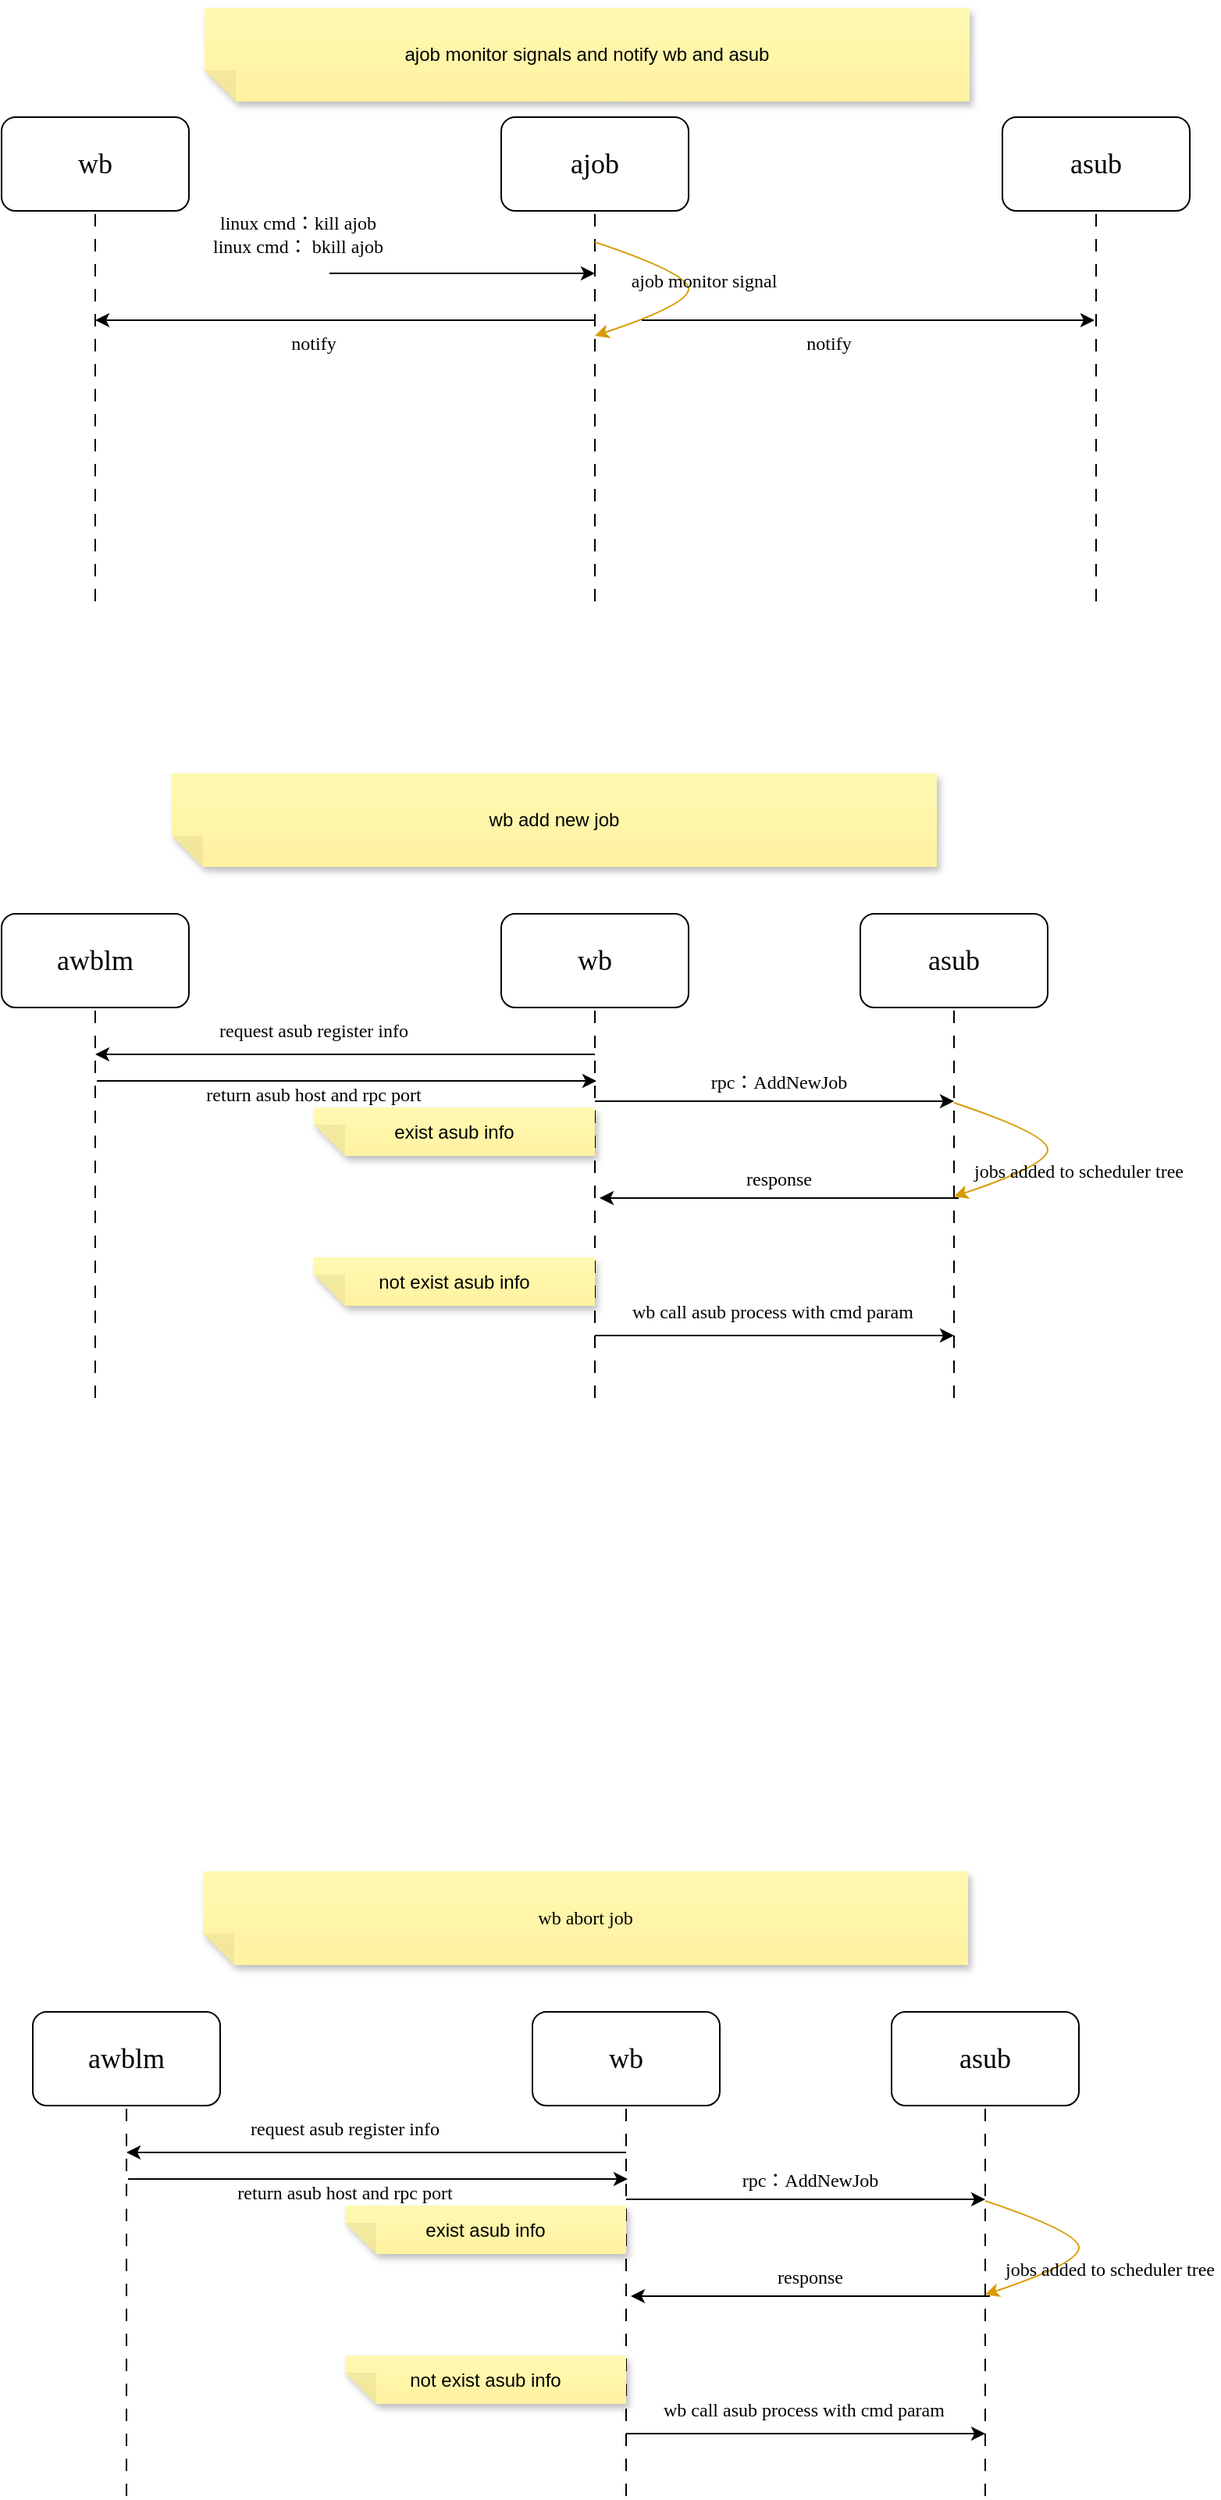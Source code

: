 <mxfile version="21.3.8" type="github">
  <diagram name="第 1 页" id="031bMvq9h8xTDyPAfoK8">
    <mxGraphModel dx="1149" dy="730" grid="1" gridSize="10" guides="1" tooltips="1" connect="1" arrows="1" fold="1" page="1" pageScale="1" pageWidth="827" pageHeight="1169" math="0" shadow="0">
      <root>
        <mxCell id="0" />
        <mxCell id="1" parent="0" />
        <mxCell id="ADvZMuszF9SiM-3VMvqv-1" value="&lt;font face=&quot;Times New Roman&quot; style=&quot;font-size: 18px;&quot;&gt;ajob&lt;/font&gt;" style="rounded=1;whiteSpace=wrap;html=1;" parent="1" vertex="1">
          <mxGeometry x="380" y="120" width="120" height="60" as="geometry" />
        </mxCell>
        <mxCell id="ADvZMuszF9SiM-3VMvqv-2" value="" style="endArrow=none;html=1;rounded=0;entryX=0.5;entryY=1;entryDx=0;entryDy=0;dashed=1;dashPattern=8 8;" parent="1" target="ADvZMuszF9SiM-3VMvqv-1" edge="1">
          <mxGeometry width="50" height="50" relative="1" as="geometry">
            <mxPoint x="440" y="430" as="sourcePoint" />
            <mxPoint x="470" y="230" as="targetPoint" />
          </mxGeometry>
        </mxCell>
        <mxCell id="ADvZMuszF9SiM-3VMvqv-4" value="&lt;font face=&quot;Times New Roman&quot;&gt;linux cmd：kill ajob&lt;br&gt;linux cmd： bkill ajob&lt;/font&gt;" style="text;strokeColor=none;align=center;fillColor=none;html=1;verticalAlign=middle;whiteSpace=wrap;rounded=0;" parent="1" vertex="1">
          <mxGeometry x="180" y="180" width="140" height="30" as="geometry" />
        </mxCell>
        <mxCell id="ADvZMuszF9SiM-3VMvqv-5" value="" style="endArrow=classic;html=1;rounded=0;" parent="1" edge="1">
          <mxGeometry width="50" height="50" relative="1" as="geometry">
            <mxPoint x="270" y="220" as="sourcePoint" />
            <mxPoint x="440" y="220" as="targetPoint" />
          </mxGeometry>
        </mxCell>
        <mxCell id="ADvZMuszF9SiM-3VMvqv-6" value="" style="curved=1;endArrow=none;html=1;rounded=0;startArrow=classic;startFill=1;endFill=0;fillColor=#ffe6cc;strokeColor=#d79b00;" parent="1" edge="1">
          <mxGeometry width="50" height="50" relative="1" as="geometry">
            <mxPoint x="440" y="260" as="sourcePoint" />
            <mxPoint x="440" y="200" as="targetPoint" />
            <Array as="points">
              <mxPoint x="500" y="240" />
              <mxPoint x="500" y="220" />
            </Array>
          </mxGeometry>
        </mxCell>
        <mxCell id="ADvZMuszF9SiM-3VMvqv-7" value="&lt;font face=&quot;Times New Roman&quot;&gt;ajob monitor signal&lt;/font&gt;" style="text;strokeColor=none;align=center;fillColor=none;html=1;verticalAlign=middle;whiteSpace=wrap;rounded=0;" parent="1" vertex="1">
          <mxGeometry x="440" y="210" width="140" height="30" as="geometry" />
        </mxCell>
        <mxCell id="ADvZMuszF9SiM-3VMvqv-8" value="&lt;span style=&quot;font-size: 18px;&quot;&gt;&lt;font face=&quot;Times New Roman&quot;&gt;wb&lt;/font&gt;&lt;/span&gt;" style="rounded=1;whiteSpace=wrap;html=1;" parent="1" vertex="1">
          <mxGeometry x="60" y="120" width="120" height="60" as="geometry" />
        </mxCell>
        <mxCell id="ADvZMuszF9SiM-3VMvqv-9" value="" style="endArrow=none;html=1;rounded=0;entryX=0.5;entryY=1;entryDx=0;entryDy=0;dashed=1;dashPattern=8 8;" parent="1" target="ADvZMuszF9SiM-3VMvqv-8" edge="1">
          <mxGeometry width="50" height="50" relative="1" as="geometry">
            <mxPoint x="120" y="430" as="sourcePoint" />
            <mxPoint x="150" y="230" as="targetPoint" />
          </mxGeometry>
        </mxCell>
        <mxCell id="ADvZMuszF9SiM-3VMvqv-11" value="&lt;span style=&quot;font-size: 18px;&quot;&gt;&lt;font face=&quot;Times New Roman&quot;&gt;asub&lt;/font&gt;&lt;/span&gt;" style="rounded=1;whiteSpace=wrap;html=1;" parent="1" vertex="1">
          <mxGeometry x="701" y="120" width="120" height="60" as="geometry" />
        </mxCell>
        <mxCell id="ADvZMuszF9SiM-3VMvqv-12" value="" style="endArrow=none;html=1;rounded=0;entryX=0.5;entryY=1;entryDx=0;entryDy=0;dashed=1;dashPattern=8 8;" parent="1" target="ADvZMuszF9SiM-3VMvqv-11" edge="1">
          <mxGeometry width="50" height="50" relative="1" as="geometry">
            <mxPoint x="761" y="430" as="sourcePoint" />
            <mxPoint x="791" y="230" as="targetPoint" />
          </mxGeometry>
        </mxCell>
        <mxCell id="ADvZMuszF9SiM-3VMvqv-14" value="" style="endArrow=none;html=1;rounded=0;startArrow=classic;startFill=1;endFill=0;" parent="1" edge="1">
          <mxGeometry width="50" height="50" relative="1" as="geometry">
            <mxPoint x="120" y="250" as="sourcePoint" />
            <mxPoint x="440" y="250" as="targetPoint" />
          </mxGeometry>
        </mxCell>
        <mxCell id="ADvZMuszF9SiM-3VMvqv-15" value="" style="endArrow=classic;html=1;rounded=0;startArrow=none;startFill=0;endFill=1;" parent="1" edge="1">
          <mxGeometry width="50" height="50" relative="1" as="geometry">
            <mxPoint x="470" y="250" as="sourcePoint" />
            <mxPoint x="760" y="250" as="targetPoint" />
          </mxGeometry>
        </mxCell>
        <mxCell id="ADvZMuszF9SiM-3VMvqv-16" value="&lt;font face=&quot;Times New Roman&quot;&gt;notify&lt;/font&gt;" style="text;strokeColor=none;align=center;fillColor=none;html=1;verticalAlign=middle;whiteSpace=wrap;rounded=0;" parent="1" vertex="1">
          <mxGeometry x="190" y="250" width="140" height="30" as="geometry" />
        </mxCell>
        <mxCell id="ADvZMuszF9SiM-3VMvqv-18" value="&lt;font face=&quot;Times New Roman&quot;&gt;notify&lt;/font&gt;" style="text;strokeColor=none;align=center;fillColor=none;html=1;verticalAlign=middle;whiteSpace=wrap;rounded=0;" parent="1" vertex="1">
          <mxGeometry x="520" y="250" width="140" height="30" as="geometry" />
        </mxCell>
        <mxCell id="ADvZMuszF9SiM-3VMvqv-19" value="ajob monitor signals and notify wb and asub" style="shape=note;whiteSpace=wrap;html=1;backgroundOutline=1;fontColor=#000000;darkOpacity=0.05;fillColor=#FFF9B2;strokeColor=none;fillStyle=solid;direction=west;gradientDirection=north;gradientColor=#FFF2A1;shadow=1;size=20;pointerEvents=1;" parent="1" vertex="1">
          <mxGeometry x="190" y="50" width="490" height="60" as="geometry" />
        </mxCell>
        <mxCell id="ADvZMuszF9SiM-3VMvqv-20" value="wb add new job" style="shape=note;whiteSpace=wrap;html=1;backgroundOutline=1;fontColor=#000000;darkOpacity=0.05;fillColor=#FFF9B2;strokeColor=none;fillStyle=solid;direction=west;gradientDirection=north;gradientColor=#FFF2A1;shadow=1;size=20;pointerEvents=1;" parent="1" vertex="1">
          <mxGeometry x="169" y="540" width="490" height="60" as="geometry" />
        </mxCell>
        <mxCell id="ADvZMuszF9SiM-3VMvqv-21" value="&lt;font face=&quot;Times New Roman&quot; style=&quot;font-size: 18px;&quot;&gt;wb&lt;/font&gt;" style="rounded=1;whiteSpace=wrap;html=1;" parent="1" vertex="1">
          <mxGeometry x="380" y="630" width="120" height="60" as="geometry" />
        </mxCell>
        <mxCell id="ADvZMuszF9SiM-3VMvqv-22" value="" style="endArrow=none;html=1;rounded=0;entryX=0.5;entryY=1;entryDx=0;entryDy=0;dashed=1;dashPattern=8 8;" parent="1" target="ADvZMuszF9SiM-3VMvqv-21" edge="1">
          <mxGeometry width="50" height="50" relative="1" as="geometry">
            <mxPoint x="440" y="940" as="sourcePoint" />
            <mxPoint x="470" y="740" as="targetPoint" />
          </mxGeometry>
        </mxCell>
        <mxCell id="ADvZMuszF9SiM-3VMvqv-27" value="&lt;span style=&quot;font-size: 18px;&quot;&gt;&lt;font face=&quot;Times New Roman&quot;&gt;awblm&lt;/font&gt;&lt;/span&gt;" style="rounded=1;whiteSpace=wrap;html=1;" parent="1" vertex="1">
          <mxGeometry x="60" y="630" width="120" height="60" as="geometry" />
        </mxCell>
        <mxCell id="ADvZMuszF9SiM-3VMvqv-28" value="" style="endArrow=none;html=1;rounded=0;entryX=0.5;entryY=1;entryDx=0;entryDy=0;dashed=1;dashPattern=8 8;" parent="1" target="ADvZMuszF9SiM-3VMvqv-27" edge="1">
          <mxGeometry width="50" height="50" relative="1" as="geometry">
            <mxPoint x="120" y="940" as="sourcePoint" />
            <mxPoint x="150" y="740" as="targetPoint" />
          </mxGeometry>
        </mxCell>
        <mxCell id="ADvZMuszF9SiM-3VMvqv-29" value="&lt;span style=&quot;font-size: 18px;&quot;&gt;&lt;font face=&quot;Times New Roman&quot;&gt;asub&lt;/font&gt;&lt;/span&gt;" style="rounded=1;whiteSpace=wrap;html=1;" parent="1" vertex="1">
          <mxGeometry x="610" y="630" width="120" height="60" as="geometry" />
        </mxCell>
        <mxCell id="ADvZMuszF9SiM-3VMvqv-30" value="" style="endArrow=none;html=1;rounded=0;entryX=0.5;entryY=1;entryDx=0;entryDy=0;dashed=1;dashPattern=8 8;" parent="1" target="ADvZMuszF9SiM-3VMvqv-29" edge="1">
          <mxGeometry width="50" height="50" relative="1" as="geometry">
            <mxPoint x="670" y="940" as="sourcePoint" />
            <mxPoint x="700" y="740" as="targetPoint" />
          </mxGeometry>
        </mxCell>
        <mxCell id="ADvZMuszF9SiM-3VMvqv-31" value="" style="endArrow=none;html=1;rounded=0;startArrow=classic;startFill=1;endFill=0;" parent="1" edge="1">
          <mxGeometry width="50" height="50" relative="1" as="geometry">
            <mxPoint x="120" y="720" as="sourcePoint" />
            <mxPoint x="440" y="720" as="targetPoint" />
          </mxGeometry>
        </mxCell>
        <mxCell id="ADvZMuszF9SiM-3VMvqv-32" value="" style="endArrow=classic;html=1;rounded=0;startArrow=none;startFill=0;endFill=1;" parent="1" edge="1">
          <mxGeometry width="50" height="50" relative="1" as="geometry">
            <mxPoint x="440" y="750" as="sourcePoint" />
            <mxPoint x="670" y="750" as="targetPoint" />
          </mxGeometry>
        </mxCell>
        <mxCell id="ADvZMuszF9SiM-3VMvqv-33" value="&lt;font face=&quot;Times New Roman&quot;&gt;request asub register info&lt;/font&gt;" style="text;strokeColor=none;align=center;fillColor=none;html=1;verticalAlign=middle;whiteSpace=wrap;rounded=0;" parent="1" vertex="1">
          <mxGeometry x="190" y="690" width="140" height="30" as="geometry" />
        </mxCell>
        <mxCell id="ADvZMuszF9SiM-3VMvqv-34" value="&lt;font face=&quot;Times New Roman&quot;&gt;rpc：AddNewJob&lt;br&gt;&lt;/font&gt;" style="text;strokeColor=none;align=center;fillColor=none;html=1;verticalAlign=middle;whiteSpace=wrap;rounded=0;" parent="1" vertex="1">
          <mxGeometry x="488" y="723" width="140" height="30" as="geometry" />
        </mxCell>
        <mxCell id="ADvZMuszF9SiM-3VMvqv-35" value="" style="endArrow=classic;html=1;rounded=0;startArrow=none;startFill=0;endFill=1;" parent="1" edge="1">
          <mxGeometry width="50" height="50" relative="1" as="geometry">
            <mxPoint x="121" y="737" as="sourcePoint" />
            <mxPoint x="441" y="737" as="targetPoint" />
          </mxGeometry>
        </mxCell>
        <mxCell id="ADvZMuszF9SiM-3VMvqv-36" value="&lt;font face=&quot;Times New Roman&quot;&gt;return asub host and rpc port&lt;/font&gt;" style="text;strokeColor=none;align=center;fillColor=none;html=1;verticalAlign=middle;whiteSpace=wrap;rounded=0;" parent="1" vertex="1">
          <mxGeometry x="190" y="731" width="140" height="30" as="geometry" />
        </mxCell>
        <mxCell id="ADvZMuszF9SiM-3VMvqv-38" value="" style="curved=1;endArrow=none;html=1;rounded=0;startArrow=classic;startFill=1;endFill=0;fillColor=#ffe6cc;strokeColor=#d79b00;" parent="1" edge="1">
          <mxGeometry width="50" height="50" relative="1" as="geometry">
            <mxPoint x="670" y="811" as="sourcePoint" />
            <mxPoint x="670" y="751" as="targetPoint" />
            <Array as="points">
              <mxPoint x="730" y="791" />
              <mxPoint x="730" y="771" />
            </Array>
          </mxGeometry>
        </mxCell>
        <mxCell id="ADvZMuszF9SiM-3VMvqv-39" value="&lt;font face=&quot;Times New Roman&quot;&gt;jobs added to scheduler tree&lt;/font&gt;" style="text;strokeColor=none;align=center;fillColor=none;html=1;verticalAlign=middle;whiteSpace=wrap;rounded=0;" parent="1" vertex="1">
          <mxGeometry x="680" y="780" width="140" height="30" as="geometry" />
        </mxCell>
        <mxCell id="ADvZMuszF9SiM-3VMvqv-40" value="" style="endArrow=none;html=1;rounded=0;startArrow=classic;startFill=1;endFill=0;" parent="1" edge="1">
          <mxGeometry width="50" height="50" relative="1" as="geometry">
            <mxPoint x="443" y="812" as="sourcePoint" />
            <mxPoint x="673" y="812" as="targetPoint" />
          </mxGeometry>
        </mxCell>
        <mxCell id="ADvZMuszF9SiM-3VMvqv-41" value="&lt;font face=&quot;Times New Roman&quot;&gt;response&lt;br&gt;&lt;/font&gt;" style="text;strokeColor=none;align=center;fillColor=none;html=1;verticalAlign=middle;whiteSpace=wrap;rounded=0;" parent="1" vertex="1">
          <mxGeometry x="488" y="785" width="140" height="30" as="geometry" />
        </mxCell>
        <mxCell id="ADvZMuszF9SiM-3VMvqv-42" value="exist asub info" style="shape=note;whiteSpace=wrap;html=1;backgroundOutline=1;fontColor=#000000;darkOpacity=0.05;fillColor=#FFF9B2;strokeColor=none;fillStyle=solid;direction=west;gradientDirection=north;gradientColor=#FFF2A1;shadow=1;size=20;pointerEvents=1;" parent="1" vertex="1">
          <mxGeometry x="260" y="754" width="180" height="31" as="geometry" />
        </mxCell>
        <mxCell id="ADvZMuszF9SiM-3VMvqv-43" value="not exist asub info" style="shape=note;whiteSpace=wrap;html=1;backgroundOutline=1;fontColor=#000000;darkOpacity=0.05;fillColor=#FFF9B2;strokeColor=none;fillStyle=solid;direction=west;gradientDirection=north;gradientColor=#FFF2A1;shadow=1;size=20;pointerEvents=1;" parent="1" vertex="1">
          <mxGeometry x="260" y="850" width="180" height="31" as="geometry" />
        </mxCell>
        <mxCell id="ADvZMuszF9SiM-3VMvqv-44" value="" style="endArrow=classic;html=1;rounded=0;startArrow=none;startFill=0;endFill=1;" parent="1" edge="1">
          <mxGeometry width="50" height="50" relative="1" as="geometry">
            <mxPoint x="440" y="900" as="sourcePoint" />
            <mxPoint x="670" y="900" as="targetPoint" />
          </mxGeometry>
        </mxCell>
        <mxCell id="ADvZMuszF9SiM-3VMvqv-45" value="&lt;font face=&quot;Times New Roman&quot;&gt;wb call asub process with cmd param&lt;br&gt;&lt;/font&gt;" style="text;strokeColor=none;align=center;fillColor=none;html=1;verticalAlign=middle;whiteSpace=wrap;rounded=0;" parent="1" vertex="1">
          <mxGeometry x="448" y="870" width="212" height="30" as="geometry" />
        </mxCell>
        <mxCell id="VTr93j6kQYC16Fg4-831-1" value="&lt;font face=&quot;Times New Roman&quot;&gt;wb abort job&lt;/font&gt;" style="shape=note;whiteSpace=wrap;html=1;backgroundOutline=1;fontColor=#000000;darkOpacity=0.05;fillColor=#FFF9B2;strokeColor=none;fillStyle=solid;direction=west;gradientDirection=north;gradientColor=#FFF2A1;shadow=1;size=20;pointerEvents=1;" vertex="1" parent="1">
          <mxGeometry x="189" y="1243" width="490" height="60" as="geometry" />
        </mxCell>
        <mxCell id="VTr93j6kQYC16Fg4-831-2" value="&lt;font face=&quot;Times New Roman&quot; style=&quot;font-size: 18px;&quot;&gt;wb&lt;/font&gt;" style="rounded=1;whiteSpace=wrap;html=1;" vertex="1" parent="1">
          <mxGeometry x="400" y="1333" width="120" height="60" as="geometry" />
        </mxCell>
        <mxCell id="VTr93j6kQYC16Fg4-831-3" value="" style="endArrow=none;html=1;rounded=0;entryX=0.5;entryY=1;entryDx=0;entryDy=0;dashed=1;dashPattern=8 8;" edge="1" parent="1" target="VTr93j6kQYC16Fg4-831-2">
          <mxGeometry width="50" height="50" relative="1" as="geometry">
            <mxPoint x="460" y="1643" as="sourcePoint" />
            <mxPoint x="490" y="1443" as="targetPoint" />
          </mxGeometry>
        </mxCell>
        <mxCell id="VTr93j6kQYC16Fg4-831-4" value="&lt;span style=&quot;font-size: 18px;&quot;&gt;&lt;font face=&quot;Times New Roman&quot;&gt;awblm&lt;/font&gt;&lt;/span&gt;" style="rounded=1;whiteSpace=wrap;html=1;" vertex="1" parent="1">
          <mxGeometry x="80" y="1333" width="120" height="60" as="geometry" />
        </mxCell>
        <mxCell id="VTr93j6kQYC16Fg4-831-5" value="" style="endArrow=none;html=1;rounded=0;entryX=0.5;entryY=1;entryDx=0;entryDy=0;dashed=1;dashPattern=8 8;" edge="1" parent="1" target="VTr93j6kQYC16Fg4-831-4">
          <mxGeometry width="50" height="50" relative="1" as="geometry">
            <mxPoint x="140" y="1643" as="sourcePoint" />
            <mxPoint x="170" y="1443" as="targetPoint" />
          </mxGeometry>
        </mxCell>
        <mxCell id="VTr93j6kQYC16Fg4-831-6" value="&lt;span style=&quot;font-size: 18px;&quot;&gt;&lt;font face=&quot;Times New Roman&quot;&gt;asub&lt;/font&gt;&lt;/span&gt;" style="rounded=1;whiteSpace=wrap;html=1;" vertex="1" parent="1">
          <mxGeometry x="630" y="1333" width="120" height="60" as="geometry" />
        </mxCell>
        <mxCell id="VTr93j6kQYC16Fg4-831-7" value="" style="endArrow=none;html=1;rounded=0;entryX=0.5;entryY=1;entryDx=0;entryDy=0;dashed=1;dashPattern=8 8;" edge="1" parent="1" target="VTr93j6kQYC16Fg4-831-6">
          <mxGeometry width="50" height="50" relative="1" as="geometry">
            <mxPoint x="690" y="1643" as="sourcePoint" />
            <mxPoint x="720" y="1443" as="targetPoint" />
          </mxGeometry>
        </mxCell>
        <mxCell id="VTr93j6kQYC16Fg4-831-8" value="" style="endArrow=none;html=1;rounded=0;startArrow=classic;startFill=1;endFill=0;" edge="1" parent="1">
          <mxGeometry width="50" height="50" relative="1" as="geometry">
            <mxPoint x="140" y="1423" as="sourcePoint" />
            <mxPoint x="460" y="1423" as="targetPoint" />
          </mxGeometry>
        </mxCell>
        <mxCell id="VTr93j6kQYC16Fg4-831-9" value="" style="endArrow=classic;html=1;rounded=0;startArrow=none;startFill=0;endFill=1;" edge="1" parent="1">
          <mxGeometry width="50" height="50" relative="1" as="geometry">
            <mxPoint x="460" y="1453" as="sourcePoint" />
            <mxPoint x="690" y="1453" as="targetPoint" />
          </mxGeometry>
        </mxCell>
        <mxCell id="VTr93j6kQYC16Fg4-831-10" value="&lt;font face=&quot;Times New Roman&quot;&gt;request asub register info&lt;/font&gt;" style="text;strokeColor=none;align=center;fillColor=none;html=1;verticalAlign=middle;whiteSpace=wrap;rounded=0;" vertex="1" parent="1">
          <mxGeometry x="210" y="1393" width="140" height="30" as="geometry" />
        </mxCell>
        <mxCell id="VTr93j6kQYC16Fg4-831-11" value="&lt;font face=&quot;Times New Roman&quot;&gt;rpc：AddNewJob&lt;br&gt;&lt;/font&gt;" style="text;strokeColor=none;align=center;fillColor=none;html=1;verticalAlign=middle;whiteSpace=wrap;rounded=0;" vertex="1" parent="1">
          <mxGeometry x="508" y="1426" width="140" height="30" as="geometry" />
        </mxCell>
        <mxCell id="VTr93j6kQYC16Fg4-831-12" value="" style="endArrow=classic;html=1;rounded=0;startArrow=none;startFill=0;endFill=1;" edge="1" parent="1">
          <mxGeometry width="50" height="50" relative="1" as="geometry">
            <mxPoint x="141" y="1440" as="sourcePoint" />
            <mxPoint x="461" y="1440" as="targetPoint" />
          </mxGeometry>
        </mxCell>
        <mxCell id="VTr93j6kQYC16Fg4-831-13" value="&lt;font face=&quot;Times New Roman&quot;&gt;return asub host and rpc port&lt;/font&gt;" style="text;strokeColor=none;align=center;fillColor=none;html=1;verticalAlign=middle;whiteSpace=wrap;rounded=0;" vertex="1" parent="1">
          <mxGeometry x="210" y="1434" width="140" height="30" as="geometry" />
        </mxCell>
        <mxCell id="VTr93j6kQYC16Fg4-831-14" value="" style="curved=1;endArrow=none;html=1;rounded=0;startArrow=classic;startFill=1;endFill=0;fillColor=#ffe6cc;strokeColor=#d79b00;" edge="1" parent="1">
          <mxGeometry width="50" height="50" relative="1" as="geometry">
            <mxPoint x="690" y="1514" as="sourcePoint" />
            <mxPoint x="690" y="1454" as="targetPoint" />
            <Array as="points">
              <mxPoint x="750" y="1494" />
              <mxPoint x="750" y="1474" />
            </Array>
          </mxGeometry>
        </mxCell>
        <mxCell id="VTr93j6kQYC16Fg4-831-15" value="&lt;font face=&quot;Times New Roman&quot;&gt;jobs added to scheduler tree&lt;/font&gt;" style="text;strokeColor=none;align=center;fillColor=none;html=1;verticalAlign=middle;whiteSpace=wrap;rounded=0;" vertex="1" parent="1">
          <mxGeometry x="700" y="1483" width="140" height="30" as="geometry" />
        </mxCell>
        <mxCell id="VTr93j6kQYC16Fg4-831-16" value="" style="endArrow=none;html=1;rounded=0;startArrow=classic;startFill=1;endFill=0;" edge="1" parent="1">
          <mxGeometry width="50" height="50" relative="1" as="geometry">
            <mxPoint x="463" y="1515" as="sourcePoint" />
            <mxPoint x="693" y="1515" as="targetPoint" />
          </mxGeometry>
        </mxCell>
        <mxCell id="VTr93j6kQYC16Fg4-831-17" value="&lt;font face=&quot;Times New Roman&quot;&gt;response&lt;br&gt;&lt;/font&gt;" style="text;strokeColor=none;align=center;fillColor=none;html=1;verticalAlign=middle;whiteSpace=wrap;rounded=0;" vertex="1" parent="1">
          <mxGeometry x="508" y="1488" width="140" height="30" as="geometry" />
        </mxCell>
        <mxCell id="VTr93j6kQYC16Fg4-831-18" value="exist asub info" style="shape=note;whiteSpace=wrap;html=1;backgroundOutline=1;fontColor=#000000;darkOpacity=0.05;fillColor=#FFF9B2;strokeColor=none;fillStyle=solid;direction=west;gradientDirection=north;gradientColor=#FFF2A1;shadow=1;size=20;pointerEvents=1;" vertex="1" parent="1">
          <mxGeometry x="280" y="1457" width="180" height="31" as="geometry" />
        </mxCell>
        <mxCell id="VTr93j6kQYC16Fg4-831-19" value="not exist asub info" style="shape=note;whiteSpace=wrap;html=1;backgroundOutline=1;fontColor=#000000;darkOpacity=0.05;fillColor=#FFF9B2;strokeColor=none;fillStyle=solid;direction=west;gradientDirection=north;gradientColor=#FFF2A1;shadow=1;size=20;pointerEvents=1;" vertex="1" parent="1">
          <mxGeometry x="280" y="1553" width="180" height="31" as="geometry" />
        </mxCell>
        <mxCell id="VTr93j6kQYC16Fg4-831-20" value="" style="endArrow=classic;html=1;rounded=0;startArrow=none;startFill=0;endFill=1;" edge="1" parent="1">
          <mxGeometry width="50" height="50" relative="1" as="geometry">
            <mxPoint x="460" y="1603" as="sourcePoint" />
            <mxPoint x="690" y="1603" as="targetPoint" />
          </mxGeometry>
        </mxCell>
        <mxCell id="VTr93j6kQYC16Fg4-831-21" value="&lt;font face=&quot;Times New Roman&quot;&gt;wb call asub process with cmd param&lt;br&gt;&lt;/font&gt;" style="text;strokeColor=none;align=center;fillColor=none;html=1;verticalAlign=middle;whiteSpace=wrap;rounded=0;" vertex="1" parent="1">
          <mxGeometry x="468" y="1573" width="212" height="30" as="geometry" />
        </mxCell>
      </root>
    </mxGraphModel>
  </diagram>
</mxfile>
